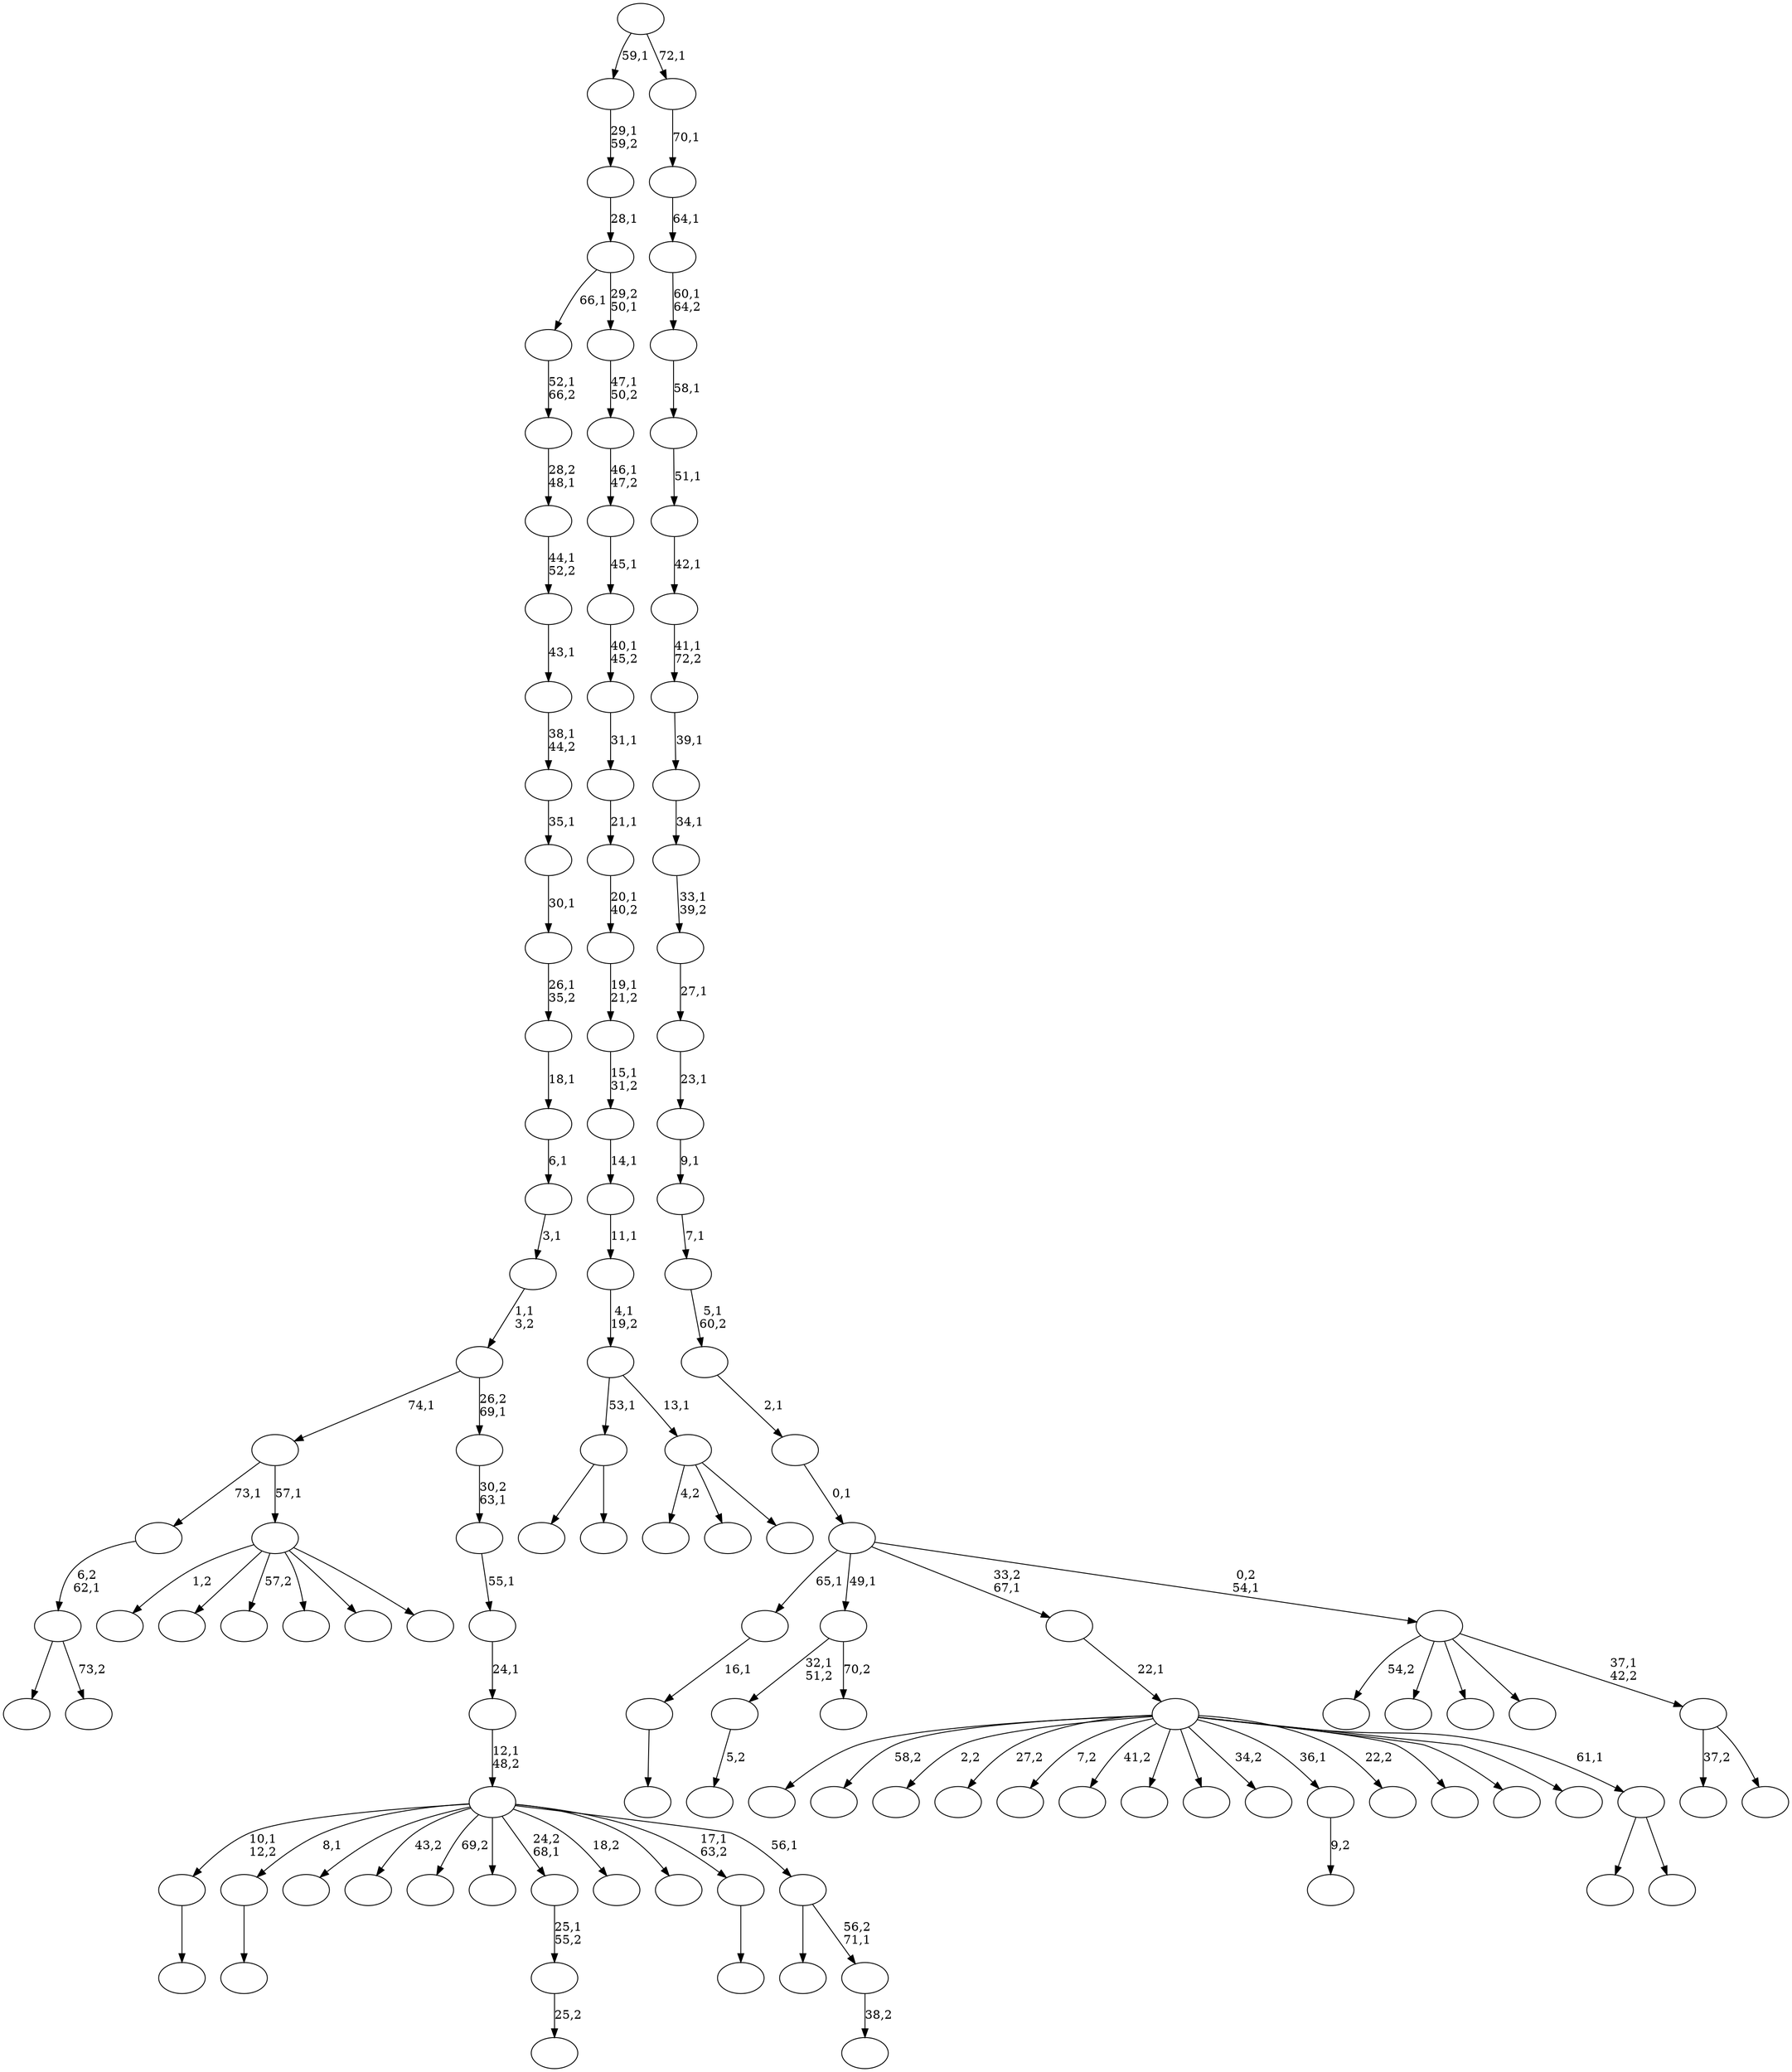 digraph T {
	125 [label=""]
	124 [label=""]
	123 [label=""]
	122 [label=""]
	121 [label=""]
	120 [label=""]
	119 [label=""]
	118 [label=""]
	117 [label=""]
	116 [label=""]
	115 [label=""]
	114 [label=""]
	113 [label=""]
	112 [label=""]
	111 [label=""]
	110 [label=""]
	109 [label=""]
	108 [label=""]
	107 [label=""]
	106 [label=""]
	105 [label=""]
	104 [label=""]
	103 [label=""]
	102 [label=""]
	101 [label=""]
	100 [label=""]
	99 [label=""]
	98 [label=""]
	97 [label=""]
	96 [label=""]
	95 [label=""]
	94 [label=""]
	93 [label=""]
	92 [label=""]
	91 [label=""]
	90 [label=""]
	89 [label=""]
	88 [label=""]
	87 [label=""]
	86 [label=""]
	85 [label=""]
	84 [label=""]
	83 [label=""]
	82 [label=""]
	81 [label=""]
	80 [label=""]
	79 [label=""]
	78 [label=""]
	77 [label=""]
	76 [label=""]
	75 [label=""]
	74 [label=""]
	73 [label=""]
	72 [label=""]
	71 [label=""]
	70 [label=""]
	69 [label=""]
	68 [label=""]
	67 [label=""]
	66 [label=""]
	65 [label=""]
	64 [label=""]
	63 [label=""]
	62 [label=""]
	61 [label=""]
	60 [label=""]
	59 [label=""]
	58 [label=""]
	57 [label=""]
	56 [label=""]
	55 [label=""]
	54 [label=""]
	53 [label=""]
	52 [label=""]
	51 [label=""]
	50 [label=""]
	49 [label=""]
	48 [label=""]
	47 [label=""]
	46 [label=""]
	45 [label=""]
	44 [label=""]
	43 [label=""]
	42 [label=""]
	41 [label=""]
	40 [label=""]
	39 [label=""]
	38 [label=""]
	37 [label=""]
	36 [label=""]
	35 [label=""]
	34 [label=""]
	33 [label=""]
	32 [label=""]
	31 [label=""]
	30 [label=""]
	29 [label=""]
	28 [label=""]
	27 [label=""]
	26 [label=""]
	25 [label=""]
	24 [label=""]
	23 [label=""]
	22 [label=""]
	21 [label=""]
	20 [label=""]
	19 [label=""]
	18 [label=""]
	17 [label=""]
	16 [label=""]
	15 [label=""]
	14 [label=""]
	13 [label=""]
	12 [label=""]
	11 [label=""]
	10 [label=""]
	9 [label=""]
	8 [label=""]
	7 [label=""]
	6 [label=""]
	5 [label=""]
	4 [label=""]
	3 [label=""]
	2 [label=""]
	1 [label=""]
	0 [label=""]
	124 -> 125 [label=""]
	115 -> 116 [label=""]
	114 -> 115 [label="16,1"]
	112 -> 113 [label=""]
	107 -> 108 [label="5,2"]
	98 -> 99 [label="25,2"]
	97 -> 98 [label="25,1\n55,2"]
	87 -> 107 [label="32,1\n51,2"]
	87 -> 88 [label="70,2"]
	84 -> 85 [label=""]
	79 -> 80 [label="9,2"]
	74 -> 95 [label=""]
	74 -> 75 [label="73,2"]
	73 -> 74 [label="6,2\n62,1"]
	69 -> 121 [label=""]
	69 -> 70 [label=""]
	67 -> 117 [label="1,2"]
	67 -> 110 [label=""]
	67 -> 83 [label="57,2"]
	67 -> 77 [label=""]
	67 -> 71 [label=""]
	67 -> 68 [label=""]
	66 -> 73 [label="73,1"]
	66 -> 67 [label="57,1"]
	63 -> 81 [label=""]
	63 -> 64 [label=""]
	62 -> 123 [label=""]
	62 -> 122 [label="58,2"]
	62 -> 120 [label="2,2"]
	62 -> 119 [label="27,2"]
	62 -> 104 [label="7,2"]
	62 -> 102 [label="41,2"]
	62 -> 93 [label=""]
	62 -> 90 [label=""]
	62 -> 86 [label="34,2"]
	62 -> 79 [label="36,1"]
	62 -> 78 [label="22,2"]
	62 -> 76 [label=""]
	62 -> 72 [label=""]
	62 -> 65 [label=""]
	62 -> 63 [label="61,1"]
	61 -> 62 [label="22,1"]
	59 -> 60 [label="38,2"]
	58 -> 82 [label=""]
	58 -> 59 [label="56,2\n71,1"]
	57 -> 124 [label="10,1\n12,2"]
	57 -> 112 [label="8,1"]
	57 -> 111 [label=""]
	57 -> 109 [label="43,2"]
	57 -> 105 [label="69,2"]
	57 -> 101 [label=""]
	57 -> 97 [label="24,2\n68,1"]
	57 -> 92 [label="18,2"]
	57 -> 91 [label=""]
	57 -> 84 [label="17,1\n63,2"]
	57 -> 58 [label="56,1"]
	56 -> 57 [label="12,1\n48,2"]
	55 -> 56 [label="24,1"]
	54 -> 55 [label="55,1"]
	53 -> 54 [label="30,2\n63,1"]
	52 -> 66 [label="74,1"]
	52 -> 53 [label="26,2\n69,1"]
	51 -> 52 [label="1,1\n3,2"]
	50 -> 51 [label="3,1"]
	49 -> 50 [label="6,1"]
	48 -> 49 [label="18,1"]
	47 -> 48 [label="26,1\n35,2"]
	46 -> 47 [label="30,1"]
	45 -> 46 [label="35,1"]
	44 -> 45 [label="38,1\n44,2"]
	43 -> 44 [label="43,1"]
	42 -> 43 [label="44,1\n52,2"]
	41 -> 42 [label="28,2\n48,1"]
	40 -> 41 [label="52,1\n66,2"]
	38 -> 100 [label="4,2"]
	38 -> 89 [label=""]
	38 -> 39 [label=""]
	37 -> 69 [label="53,1"]
	37 -> 38 [label="13,1"]
	36 -> 37 [label="4,1\n19,2"]
	35 -> 36 [label="11,1"]
	34 -> 35 [label="14,1"]
	33 -> 34 [label="15,1\n31,2"]
	32 -> 33 [label="19,1\n21,2"]
	31 -> 32 [label="20,1\n40,2"]
	30 -> 31 [label="21,1"]
	29 -> 30 [label="31,1"]
	28 -> 29 [label="40,1\n45,2"]
	27 -> 28 [label="45,1"]
	26 -> 27 [label="46,1\n47,2"]
	25 -> 26 [label="47,1\n50,2"]
	24 -> 40 [label="66,1"]
	24 -> 25 [label="29,2\n50,1"]
	23 -> 24 [label="28,1"]
	22 -> 23 [label="29,1\n59,2"]
	20 -> 96 [label="37,2"]
	20 -> 21 [label=""]
	19 -> 118 [label="54,2"]
	19 -> 106 [label=""]
	19 -> 103 [label=""]
	19 -> 94 [label=""]
	19 -> 20 [label="37,1\n42,2"]
	18 -> 114 [label="65,1"]
	18 -> 87 [label="49,1"]
	18 -> 61 [label="33,2\n67,1"]
	18 -> 19 [label="0,2\n54,1"]
	17 -> 18 [label="0,1"]
	16 -> 17 [label="2,1"]
	15 -> 16 [label="5,1\n60,2"]
	14 -> 15 [label="7,1"]
	13 -> 14 [label="9,1"]
	12 -> 13 [label="23,1"]
	11 -> 12 [label="27,1"]
	10 -> 11 [label="33,1\n39,2"]
	9 -> 10 [label="34,1"]
	8 -> 9 [label="39,1"]
	7 -> 8 [label="41,1\n72,2"]
	6 -> 7 [label="42,1"]
	5 -> 6 [label="51,1"]
	4 -> 5 [label="58,1"]
	3 -> 4 [label="60,1\n64,2"]
	2 -> 3 [label="64,1"]
	1 -> 2 [label="70,1"]
	0 -> 22 [label="59,1"]
	0 -> 1 [label="72,1"]
}
